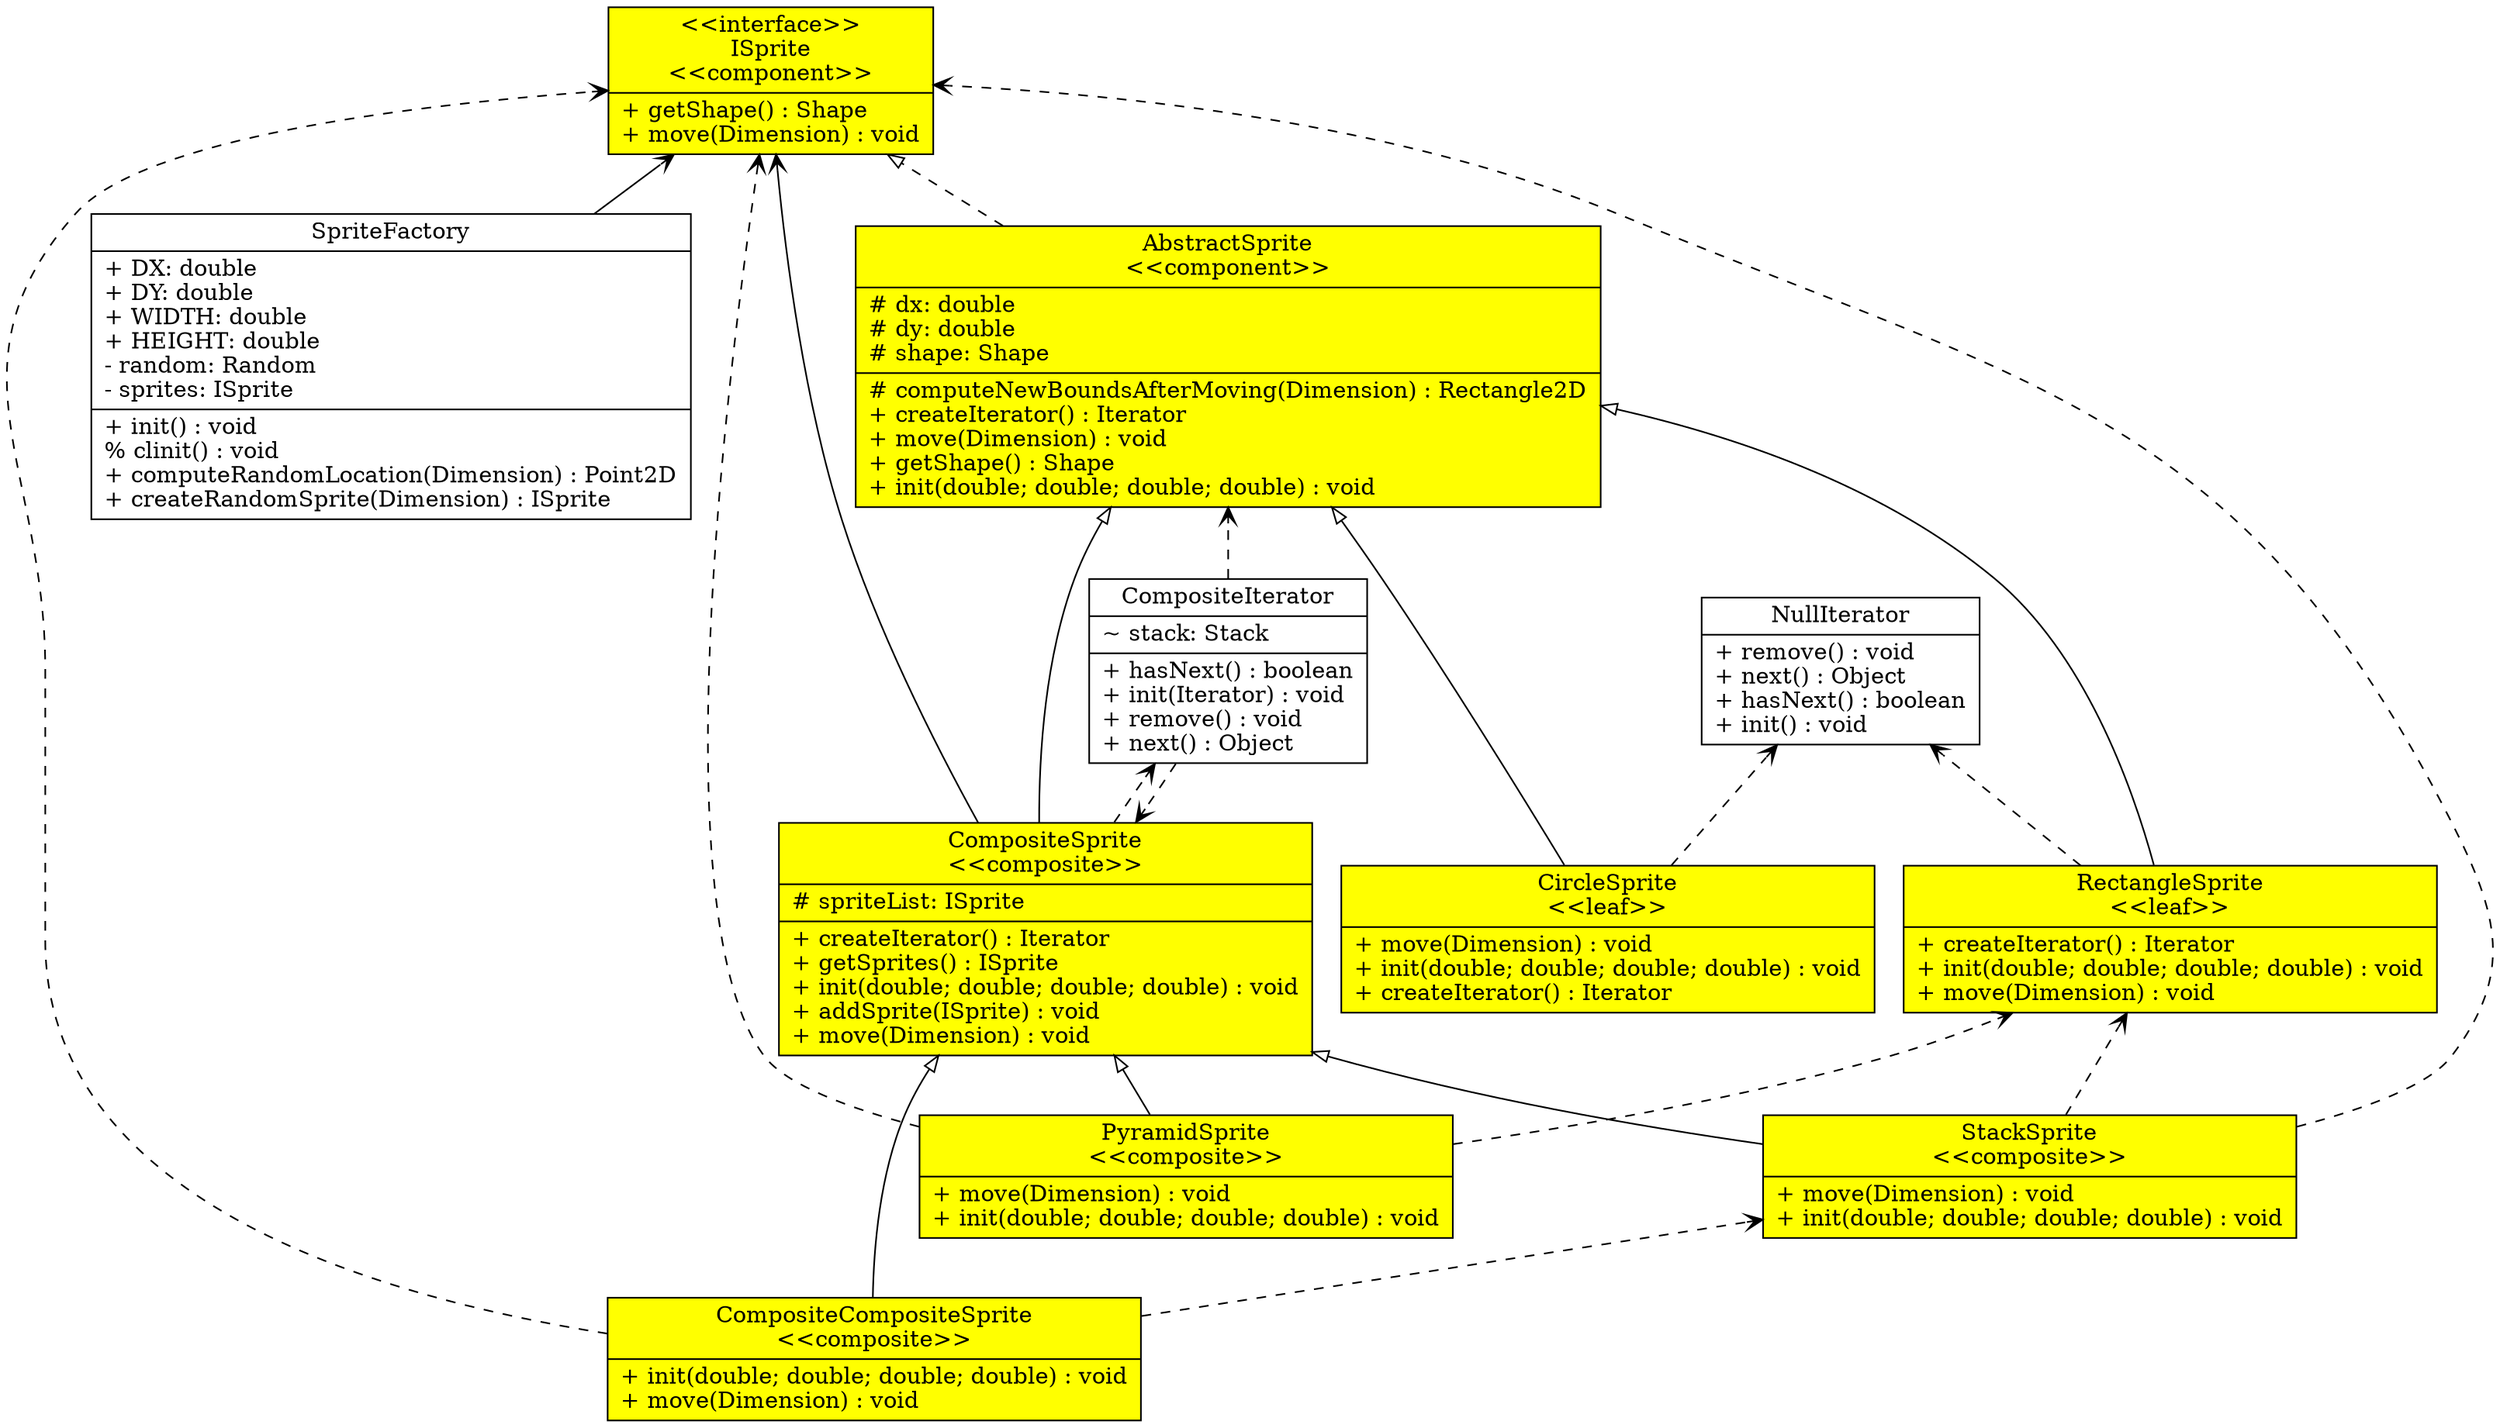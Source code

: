 digraph model{
rankdir = BT;
AbstractSprite [
shape="record",style = filled,fillcolor=yellow
label = "{AbstractSprite\n\<\<component\>\>|# dx: double\l# dy: double\l# shape: Shape\l|# computeNewBoundsAfterMoving(Dimension) : Rectangle2D\l+ createIterator() : Iterator\l+ move(Dimension) : void\l+ getShape() : Shape\l+ init(double; double; double; double) : void\l}"
];

NullIterator [
shape="record",
label = "{NullIterator| + remove() : void\l+ next() : Object\l+ hasNext() : boolean\l+ init() : void\l}"
];

SpriteFactory [
shape="record",
label = "{SpriteFactory| + DX: double\l+ DY: double\l+ WIDTH: double\l+ HEIGHT: double\l- random: Random\l- sprites: ISprite\l|+ init() : void\l% clinit() : void\l+ computeRandomLocation(Dimension) : Point2D\l+ createRandomSprite(Dimension) : ISprite\l}"
];

StackSprite [
shape="record",style = filled,fillcolor=yellow
label = "{StackSprite\n\<\<composite\>\>|+ move(Dimension) : void\l+ init(double; double; double; double) : void\l}"
];

CircleSprite [
shape="record",style = filled,fillcolor=yellow
label = "{CircleSprite\n\<\<leaf\>\>|+ move(Dimension) : void\l+ init(double; double; double; double) : void\l+ createIterator() : Iterator\l}"
];

CompositeIterator [
shape="record",
label = "{CompositeIterator| ~ stack: Stack\l|+ hasNext() : boolean\l+ init(Iterator) : void\l+ remove() : void\l+ next() : Object\l}"
];

CompositeSprite [
shape="record",style = filled,fillcolor=yellow
label = "{CompositeSprite\n\<\<composite\>\>|# spriteList: ISprite\l|+ createIterator() : Iterator\l+ getSprites() : ISprite\l+ init(double; double; double; double) : void\l+ addSprite(ISprite) : void\l+ move(Dimension) : void\l}"
];

PyramidSprite [
shape="record",style = filled,fillcolor=yellow
label = "{PyramidSprite\n\<\<composite\>\>|+ move(Dimension) : void\l+ init(double; double; double; double) : void\l}"
];

ISprite [
shape="record",style = filled,fillcolor=yellow
label = "{\<\<interface\>\>\nISprite\n\<\<component\>\>| + getShape() : Shape\l+ move(Dimension) : void\l}"
];

RectangleSprite [
shape="record",style = filled,fillcolor=yellow
label = "{RectangleSprite\n\<\<leaf\>\>|+ createIterator() : Iterator\l+ init(double; double; double; double) : void\l+ move(Dimension) : void\l}"
];

CompositeCompositeSprite [
shape="record",style = filled,fillcolor=yellow
label = "{CompositeCompositeSprite\n\<\<composite\>\>|+ init(double; double; double; double) : void\l+ move(Dimension) : void\l}"
];

//writing relations between classes now
AbstractSprite -> ISprite [arrowhead = "empty", style = "dashed"];
CircleSprite -> AbstractSprite [arrowhead = "empty"];
CircleSprite -> NullIterator [arrowhead = "vee", style = "dashed"];
CompositeCompositeSprite -> CompositeSprite [arrowhead = "empty"];
CompositeCompositeSprite -> StackSprite [arrowhead = "vee", style = "dashed"];
CompositeCompositeSprite -> ISprite [arrowhead = "vee", style = "dashed"];
CompositeIterator -> AbstractSprite [arrowhead = "vee", style = "dashed"];
CompositeIterator -> CompositeSprite [arrowhead = "vee", style = "dashed"];
CompositeSprite -> AbstractSprite [arrowhead = "empty"];
CompositeSprite -> ISprite [arrowhead = "vee"];
CompositeSprite -> CompositeIterator [arrowhead = "vee", style = "dashed"];
PyramidSprite -> CompositeSprite [arrowhead = "empty"];
PyramidSprite -> RectangleSprite [arrowhead = "vee", style = "dashed"];
PyramidSprite -> ISprite [arrowhead = "vee", style = "dashed"];
RectangleSprite -> AbstractSprite [arrowhead = "empty"];
RectangleSprite -> NullIterator [arrowhead = "vee", style = "dashed"];
SpriteFactory -> ISprite [arrowhead = "vee"];
StackSprite -> CompositeSprite [arrowhead = "empty"];
StackSprite -> RectangleSprite [arrowhead = "vee", style = "dashed"];
StackSprite -> ISprite [arrowhead = "vee", style = "dashed"];
}